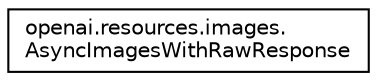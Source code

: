 digraph "Graphical Class Hierarchy"
{
 // LATEX_PDF_SIZE
  edge [fontname="Helvetica",fontsize="10",labelfontname="Helvetica",labelfontsize="10"];
  node [fontname="Helvetica",fontsize="10",shape=record];
  rankdir="LR";
  Node0 [label="openai.resources.images.\lAsyncImagesWithRawResponse",height=0.2,width=0.4,color="black", fillcolor="white", style="filled",URL="$classopenai_1_1resources_1_1images_1_1AsyncImagesWithRawResponse.html",tooltip=" "];
}
